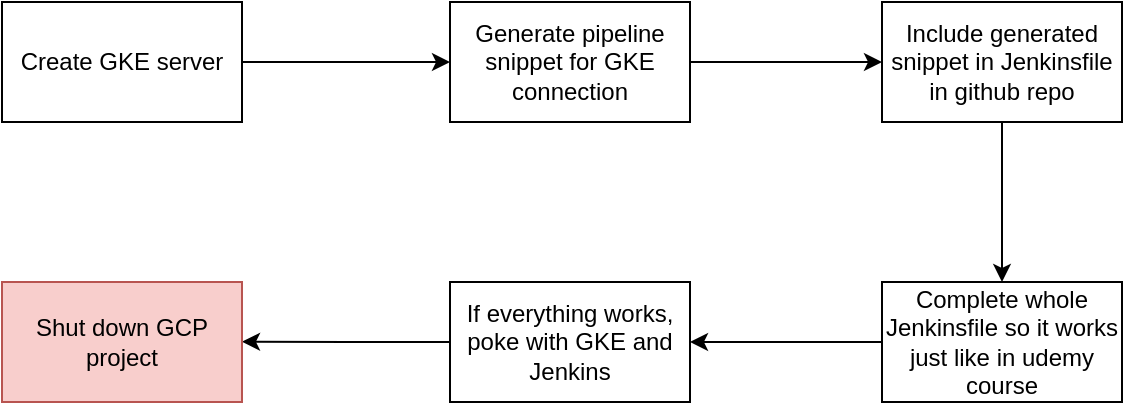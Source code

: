<mxfile version="21.4.0" type="github">
  <diagram name="Strona-1" id="KG6gNbI4bBeoy0mMqAqI">
    <mxGraphModel dx="683" dy="423" grid="1" gridSize="10" guides="1" tooltips="1" connect="1" arrows="1" fold="1" page="1" pageScale="1" pageWidth="827" pageHeight="1169" math="0" shadow="0">
      <root>
        <mxCell id="0" />
        <mxCell id="1" parent="0" />
        <mxCell id="s0yY8RlW_aK-49rEeebK-3" style="edgeStyle=orthogonalEdgeStyle;rounded=0;orthogonalLoop=1;jettySize=auto;html=1;exitX=1;exitY=0.5;exitDx=0;exitDy=0;entryX=0;entryY=0.5;entryDx=0;entryDy=0;" edge="1" parent="1" source="s0yY8RlW_aK-49rEeebK-1" target="s0yY8RlW_aK-49rEeebK-2">
          <mxGeometry relative="1" as="geometry" />
        </mxCell>
        <mxCell id="s0yY8RlW_aK-49rEeebK-1" value="Create GKE server&lt;br&gt;" style="rounded=0;whiteSpace=wrap;html=1;" vertex="1" parent="1">
          <mxGeometry x="70" y="90" width="120" height="60" as="geometry" />
        </mxCell>
        <mxCell id="s0yY8RlW_aK-49rEeebK-5" style="edgeStyle=orthogonalEdgeStyle;rounded=0;orthogonalLoop=1;jettySize=auto;html=1;exitX=1;exitY=0.5;exitDx=0;exitDy=0;entryX=0;entryY=0.5;entryDx=0;entryDy=0;" edge="1" parent="1" source="s0yY8RlW_aK-49rEeebK-2" target="s0yY8RlW_aK-49rEeebK-4">
          <mxGeometry relative="1" as="geometry" />
        </mxCell>
        <mxCell id="s0yY8RlW_aK-49rEeebK-2" value="Generate pipeline snippet for GKE connection" style="rounded=0;whiteSpace=wrap;html=1;" vertex="1" parent="1">
          <mxGeometry x="294" y="90" width="120" height="60" as="geometry" />
        </mxCell>
        <mxCell id="s0yY8RlW_aK-49rEeebK-7" style="edgeStyle=orthogonalEdgeStyle;rounded=0;orthogonalLoop=1;jettySize=auto;html=1;exitX=0.5;exitY=1;exitDx=0;exitDy=0;entryX=0.5;entryY=0;entryDx=0;entryDy=0;" edge="1" parent="1" source="s0yY8RlW_aK-49rEeebK-4" target="s0yY8RlW_aK-49rEeebK-6">
          <mxGeometry relative="1" as="geometry" />
        </mxCell>
        <mxCell id="s0yY8RlW_aK-49rEeebK-4" value="Include generated snippet in Jenkinsfile in github repo&lt;br&gt;" style="rounded=0;whiteSpace=wrap;html=1;" vertex="1" parent="1">
          <mxGeometry x="510" y="90" width="120" height="60" as="geometry" />
        </mxCell>
        <mxCell id="s0yY8RlW_aK-49rEeebK-9" style="edgeStyle=orthogonalEdgeStyle;rounded=0;orthogonalLoop=1;jettySize=auto;html=1;exitX=0;exitY=0.5;exitDx=0;exitDy=0;entryX=1;entryY=0.5;entryDx=0;entryDy=0;" edge="1" parent="1" source="s0yY8RlW_aK-49rEeebK-6" target="s0yY8RlW_aK-49rEeebK-8">
          <mxGeometry relative="1" as="geometry" />
        </mxCell>
        <mxCell id="s0yY8RlW_aK-49rEeebK-6" value="Complete whole Jenkinsfile so it works just like in udemy course" style="rounded=0;whiteSpace=wrap;html=1;" vertex="1" parent="1">
          <mxGeometry x="510" y="230" width="120" height="60" as="geometry" />
        </mxCell>
        <mxCell id="s0yY8RlW_aK-49rEeebK-12" style="edgeStyle=orthogonalEdgeStyle;rounded=0;orthogonalLoop=1;jettySize=auto;html=1;exitX=0;exitY=0.5;exitDx=0;exitDy=0;" edge="1" parent="1" source="s0yY8RlW_aK-49rEeebK-8">
          <mxGeometry relative="1" as="geometry">
            <mxPoint x="190" y="259.857" as="targetPoint" />
          </mxGeometry>
        </mxCell>
        <mxCell id="s0yY8RlW_aK-49rEeebK-8" value="If everything works, poke with GKE and Jenkins&lt;br&gt;" style="rounded=0;whiteSpace=wrap;html=1;" vertex="1" parent="1">
          <mxGeometry x="294" y="230" width="120" height="60" as="geometry" />
        </mxCell>
        <mxCell id="s0yY8RlW_aK-49rEeebK-10" value="Shut down GCP project" style="rounded=0;whiteSpace=wrap;html=1;fillColor=#f8cecc;strokeColor=#b85450;" vertex="1" parent="1">
          <mxGeometry x="70" y="230" width="120" height="60" as="geometry" />
        </mxCell>
      </root>
    </mxGraphModel>
  </diagram>
</mxfile>
